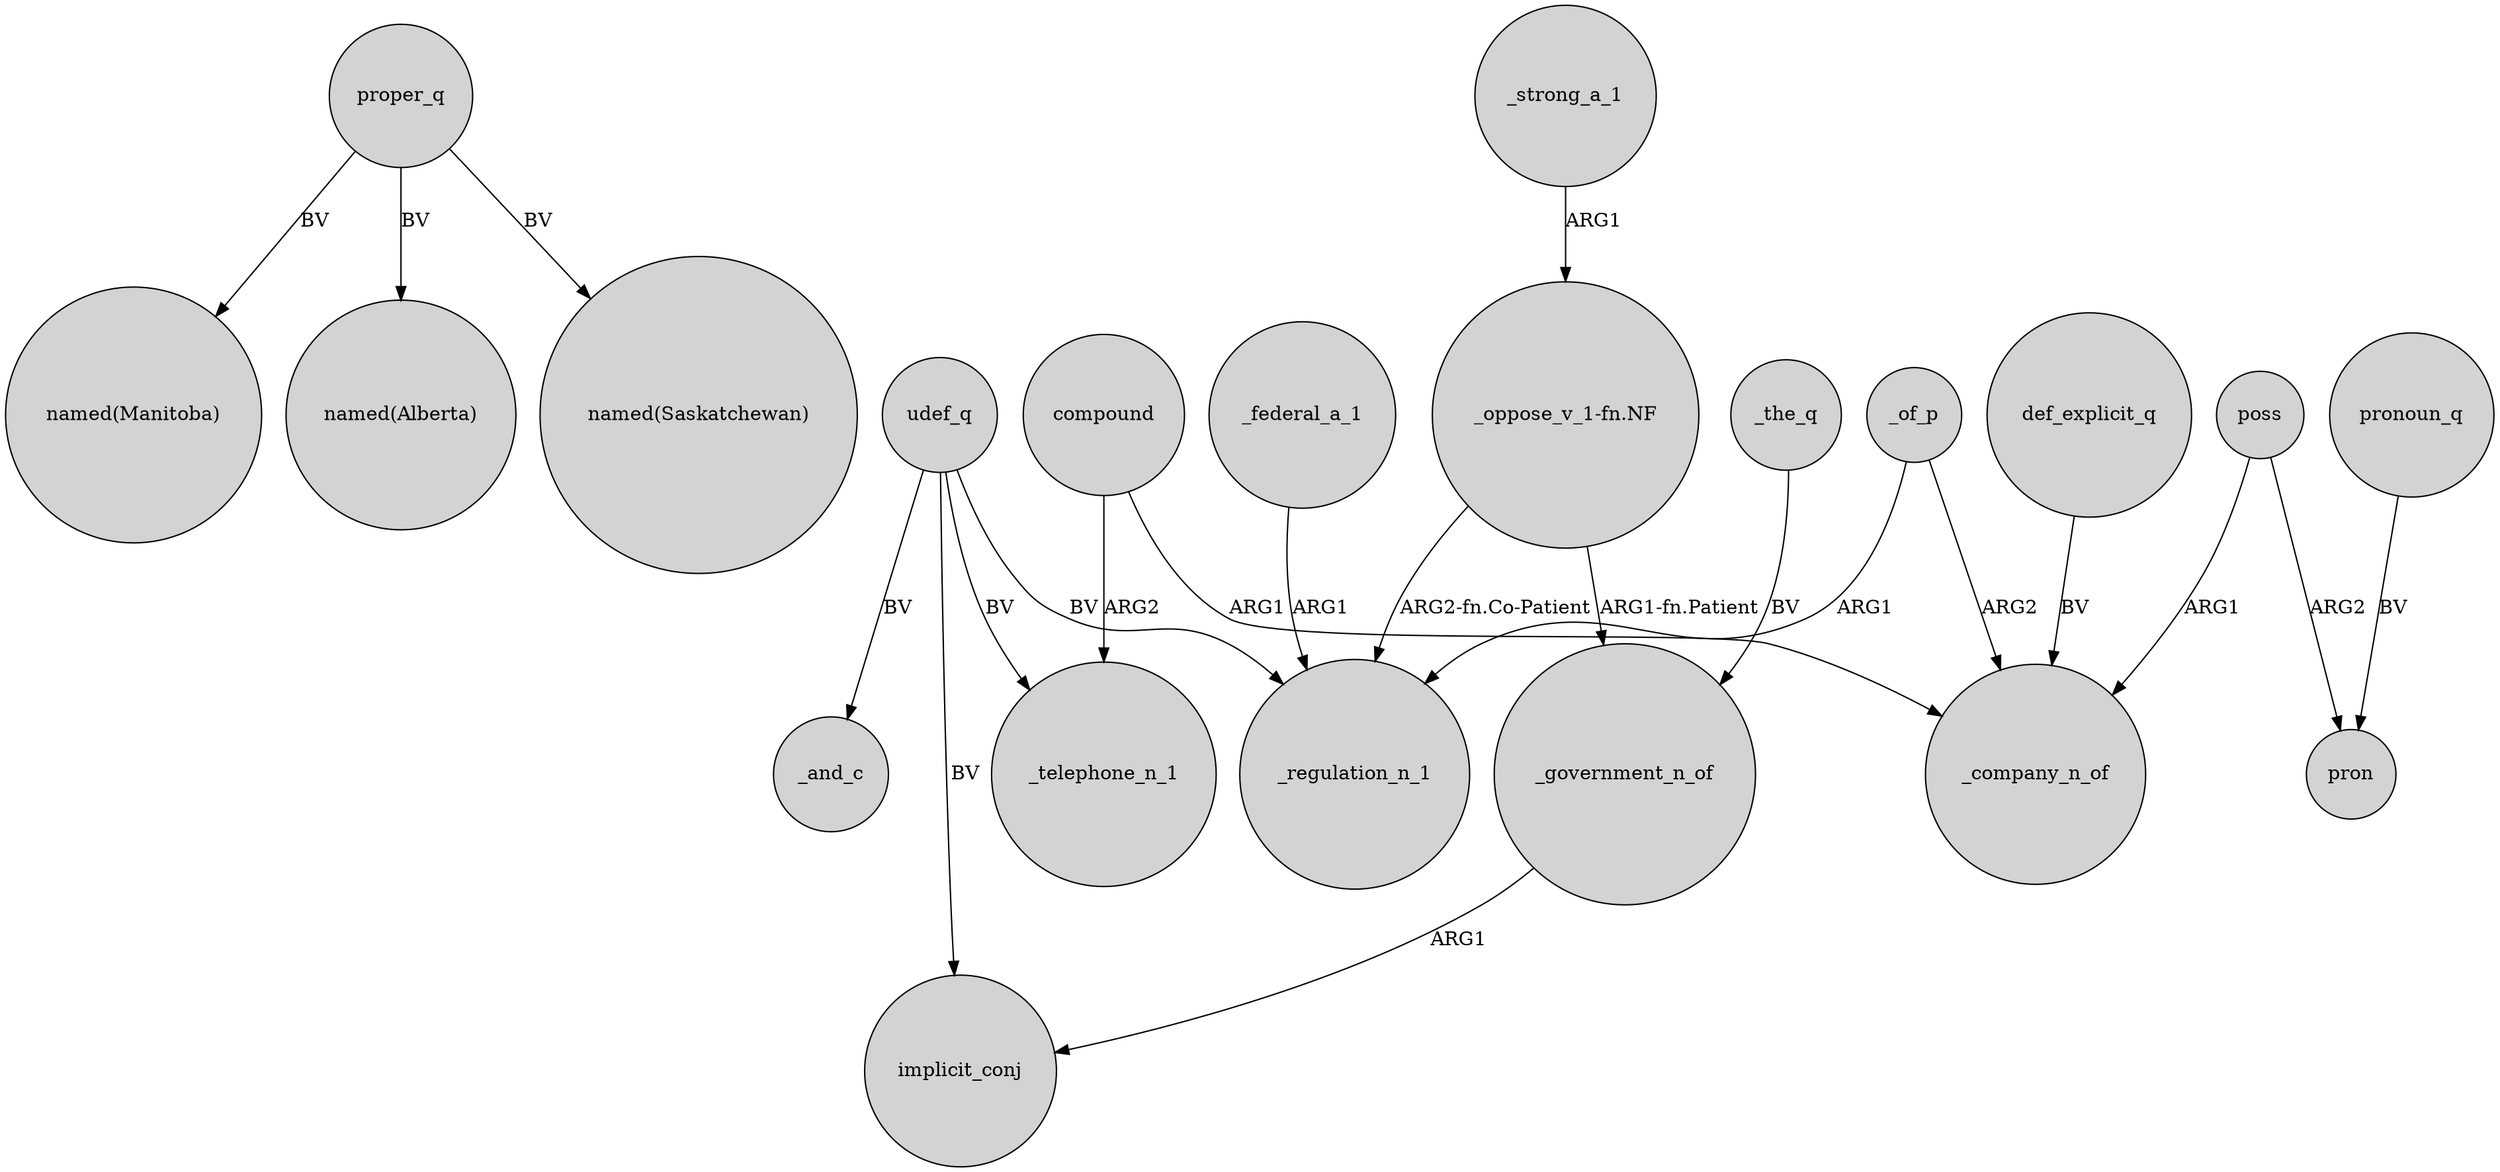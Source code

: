 digraph {
	node [shape=circle style=filled]
	proper_q -> "named(Manitoba)" [label=BV]
	compound -> _telephone_n_1 [label=ARG2]
	poss -> pron [label=ARG2]
	proper_q -> "named(Alberta)" [label=BV]
	_strong_a_1 -> "_oppose_v_1-fn.NF" [label=ARG1]
	udef_q -> _telephone_n_1 [label=BV]
	"_oppose_v_1-fn.NF" -> _government_n_of [label="ARG1-fn.Patient"]
	_federal_a_1 -> _regulation_n_1 [label=ARG1]
	_government_n_of -> implicit_conj [label=ARG1]
	udef_q -> implicit_conj [label=BV]
	def_explicit_q -> _company_n_of [label=BV]
	compound -> _company_n_of [label=ARG1]
	pronoun_q -> pron [label=BV]
	"_oppose_v_1-fn.NF" -> _regulation_n_1 [label="ARG2-fn.Co-Patient"]
	_the_q -> _government_n_of [label=BV]
	proper_q -> "named(Saskatchewan)" [label=BV]
	poss -> _company_n_of [label=ARG1]
	udef_q -> _regulation_n_1 [label=BV]
	udef_q -> _and_c [label=BV]
	_of_p -> _regulation_n_1 [label=ARG1]
	_of_p -> _company_n_of [label=ARG2]
}
